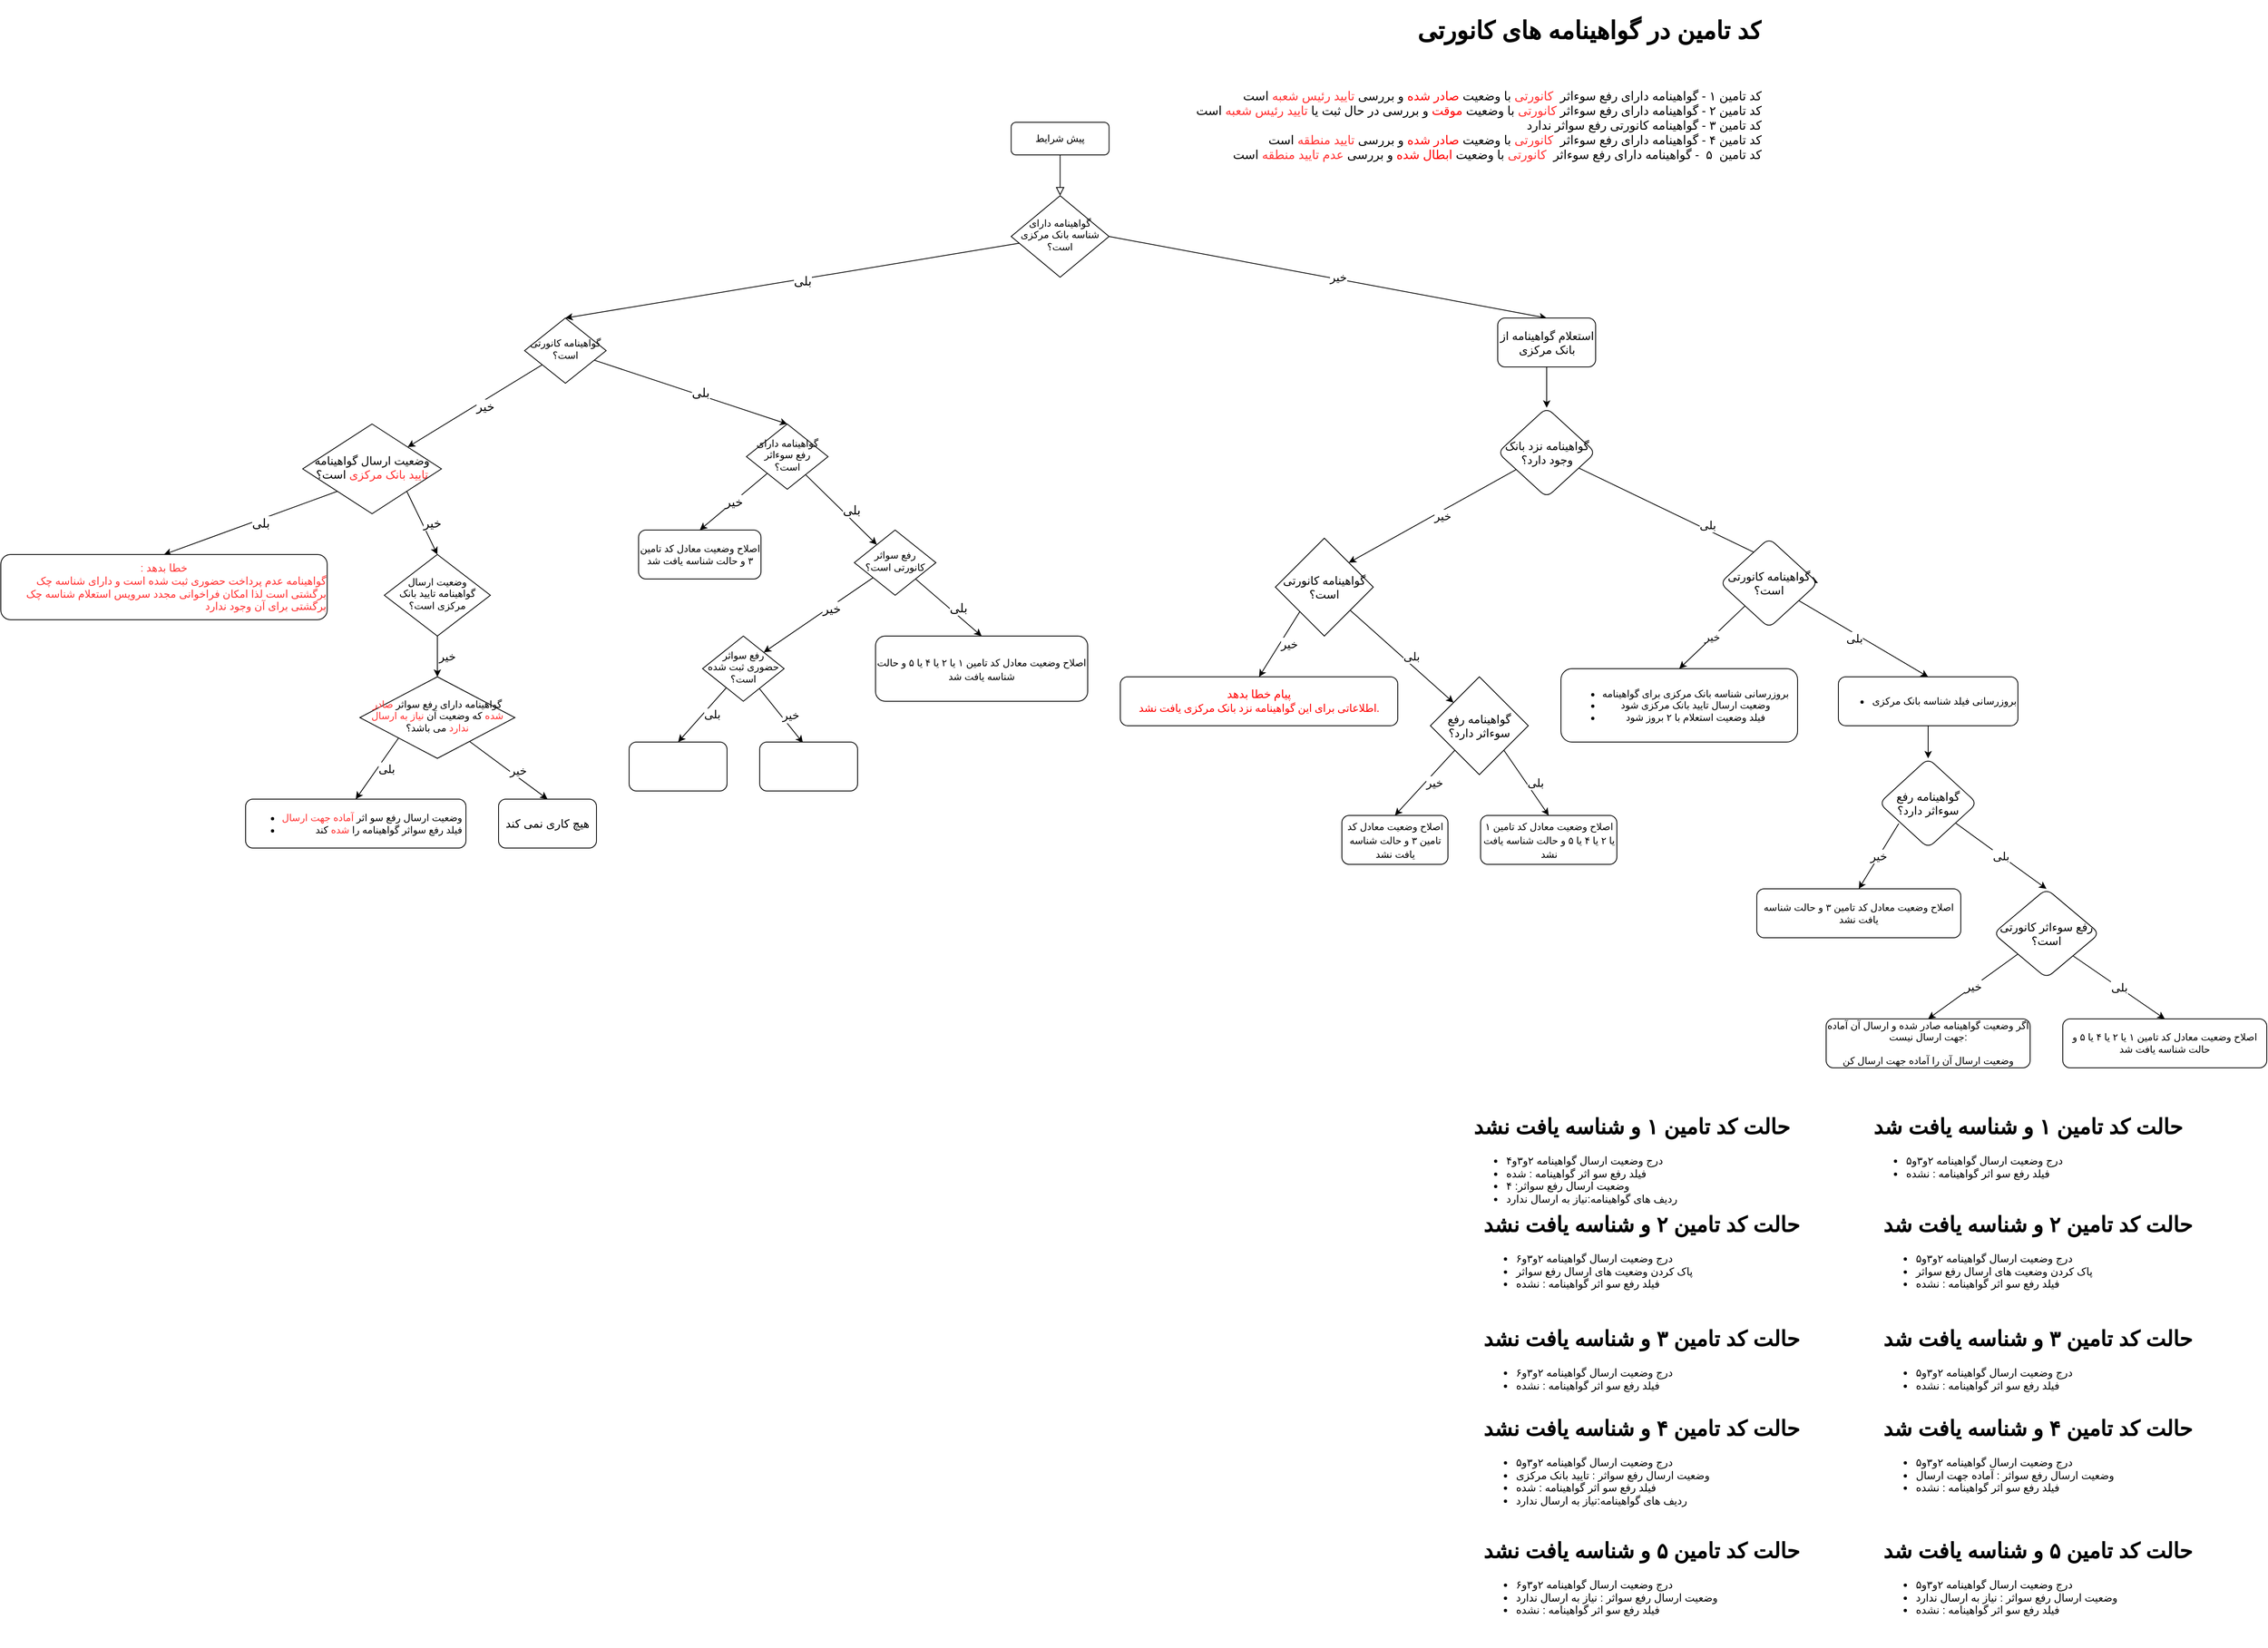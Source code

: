 <mxfile version="14.5.3" type="github">
  <diagram id="C5RBs43oDa-KdzZeNtuy" name="Page-1">
    <mxGraphModel dx="1873" dy="1763" grid="1" gridSize="10" guides="1" tooltips="1" connect="1" arrows="1" fold="1" page="1" pageScale="1" pageWidth="827" pageHeight="1169" math="0" shadow="0">
      <root>
        <mxCell id="WIyWlLk6GJQsqaUBKTNV-0" />
        <mxCell id="WIyWlLk6GJQsqaUBKTNV-1" parent="WIyWlLk6GJQsqaUBKTNV-0" />
        <mxCell id="8_k_hxX0hsHRm7YYxcYZ-0" value="" style="rounded=0;html=1;jettySize=auto;orthogonalLoop=1;fontSize=11;endArrow=block;endFill=0;endSize=8;strokeWidth=1;shadow=0;labelBackgroundColor=none;edgeStyle=orthogonalEdgeStyle;noEdgeStyle=1;orthogonal=1;" parent="WIyWlLk6GJQsqaUBKTNV-1" source="8_k_hxX0hsHRm7YYxcYZ-1" target="8_k_hxX0hsHRm7YYxcYZ-4" edge="1">
          <mxGeometry relative="1" as="geometry" />
        </mxCell>
        <mxCell id="8_k_hxX0hsHRm7YYxcYZ-1" value="پیش شرایط" style="rounded=1;whiteSpace=wrap;html=1;fontSize=12;glass=0;strokeWidth=1;shadow=0;" parent="WIyWlLk6GJQsqaUBKTNV-1" vertex="1">
          <mxGeometry x="918.2" y="49.998" width="120" height="40" as="geometry" />
        </mxCell>
        <mxCell id="8_k_hxX0hsHRm7YYxcYZ-2" value="بلی" style="edgeStyle=orthogonalEdgeStyle;rounded=0;sketch=0;orthogonalLoop=1;jettySize=auto;html=1;entryX=0.5;entryY=0;entryDx=0;entryDy=0;shadow=0;fontSize=15;align=left;noEdgeStyle=1;orthogonal=1;" parent="WIyWlLk6GJQsqaUBKTNV-1" source="8_k_hxX0hsHRm7YYxcYZ-4" target="8_k_hxX0hsHRm7YYxcYZ-7" edge="1">
          <mxGeometry relative="1" as="geometry" />
        </mxCell>
        <mxCell id="8_k_hxX0hsHRm7YYxcYZ-3" value="خیر" style="edgeStyle=orthogonalEdgeStyle;rounded=0;sketch=0;orthogonalLoop=1;jettySize=auto;html=1;entryX=0.5;entryY=0;entryDx=0;entryDy=0;shadow=0;fontSize=14;align=left;noEdgeStyle=1;orthogonal=1;exitX=1;exitY=0.5;exitDx=0;exitDy=0;" parent="WIyWlLk6GJQsqaUBKTNV-1" source="8_k_hxX0hsHRm7YYxcYZ-4" target="8_k_hxX0hsHRm7YYxcYZ-30" edge="1">
          <mxGeometry relative="1" as="geometry" />
        </mxCell>
        <mxCell id="8_k_hxX0hsHRm7YYxcYZ-4" value="گواهینامه دارای شناسه بانک مرکزی است؟" style="rhombus;whiteSpace=wrap;html=1;shadow=0;fontFamily=Helvetica;fontSize=12;align=center;strokeWidth=1;spacing=6;spacingTop=-4;" parent="WIyWlLk6GJQsqaUBKTNV-1" vertex="1">
          <mxGeometry x="918.2" y="139.998" width="120" height="100" as="geometry" />
        </mxCell>
        <mxCell id="8_k_hxX0hsHRm7YYxcYZ-5" value="خیر" style="edgeStyle=orthogonalEdgeStyle;rounded=0;sketch=0;orthogonalLoop=1;jettySize=auto;html=1;shadow=0;fontSize=15;align=left;noEdgeStyle=1;orthogonal=1;" parent="WIyWlLk6GJQsqaUBKTNV-1" source="8_k_hxX0hsHRm7YYxcYZ-7" target="8_k_hxX0hsHRm7YYxcYZ-14" edge="1">
          <mxGeometry relative="1" as="geometry" />
        </mxCell>
        <mxCell id="8_k_hxX0hsHRm7YYxcYZ-6" value="بلی" style="edgeStyle=orthogonalEdgeStyle;rounded=0;sketch=0;orthogonalLoop=1;jettySize=auto;html=1;entryX=0.5;entryY=0;entryDx=0;entryDy=0;shadow=0;fontSize=15;align=left;noEdgeStyle=1;orthogonal=1;" parent="WIyWlLk6GJQsqaUBKTNV-1" source="8_k_hxX0hsHRm7YYxcYZ-7" target="8_k_hxX0hsHRm7YYxcYZ-10" edge="1">
          <mxGeometry relative="1" as="geometry" />
        </mxCell>
        <mxCell id="8_k_hxX0hsHRm7YYxcYZ-7" value="گواهینامه کانورتی است؟" style="rhombus;whiteSpace=wrap;html=1;shadow=0;fontFamily=Helvetica;fontSize=12;align=center;strokeWidth=1;spacing=6;spacingTop=-4;" parent="WIyWlLk6GJQsqaUBKTNV-1" vertex="1">
          <mxGeometry x="321.9" y="289.998" width="100" height="80" as="geometry" />
        </mxCell>
        <mxCell id="8_k_hxX0hsHRm7YYxcYZ-8" value="خیر" style="edgeStyle=orthogonalEdgeStyle;rounded=0;sketch=0;orthogonalLoop=1;jettySize=auto;html=1;shadow=0;fontSize=15;align=center;entryX=0.5;entryY=0;entryDx=0;entryDy=0;noEdgeStyle=1;orthogonal=1;" parent="WIyWlLk6GJQsqaUBKTNV-1" source="8_k_hxX0hsHRm7YYxcYZ-10" target="8_k_hxX0hsHRm7YYxcYZ-11" edge="1">
          <mxGeometry relative="1" as="geometry">
            <mxPoint x="90" y="-251.78" as="targetPoint" />
          </mxGeometry>
        </mxCell>
        <mxCell id="8_k_hxX0hsHRm7YYxcYZ-9" value="بلی" style="edgeStyle=orthogonalEdgeStyle;rounded=0;sketch=0;orthogonalLoop=1;jettySize=auto;html=1;shadow=0;fontSize=15;align=left;noEdgeStyle=1;orthogonal=1;" parent="WIyWlLk6GJQsqaUBKTNV-1" source="8_k_hxX0hsHRm7YYxcYZ-10" target="8_k_hxX0hsHRm7YYxcYZ-18" edge="1">
          <mxGeometry relative="1" as="geometry" />
        </mxCell>
        <mxCell id="8_k_hxX0hsHRm7YYxcYZ-10" value="گواهینامه دارای رفع سوءاثر است؟" style="rhombus;whiteSpace=wrap;html=1;shadow=0;fontFamily=Helvetica;fontSize=12;align=center;strokeWidth=1;spacing=6;spacingTop=-4;" parent="WIyWlLk6GJQsqaUBKTNV-1" vertex="1">
          <mxGeometry x="593.8" y="419.998" width="100" height="80" as="geometry" />
        </mxCell>
        <mxCell id="8_k_hxX0hsHRm7YYxcYZ-11" value="اصلاح وضعیت معادل کد تامین ۳ و حالت شناسه یافت شد" style="rounded=1;whiteSpace=wrap;html=1;fontSize=12;glass=0;strokeWidth=1;shadow=0;" parent="WIyWlLk6GJQsqaUBKTNV-1" vertex="1">
          <mxGeometry x="461.6" y="549.998" width="150" height="60" as="geometry" />
        </mxCell>
        <mxCell id="8_k_hxX0hsHRm7YYxcYZ-12" value="بلی" style="edgeStyle=orthogonalEdgeStyle;rounded=0;sketch=0;orthogonalLoop=1;jettySize=auto;html=1;entryX=0.5;entryY=0;entryDx=0;entryDy=0;shadow=0;fontSize=15;align=left;noEdgeStyle=1;orthogonal=1;exitX=0;exitY=1;exitDx=0;exitDy=0;" parent="WIyWlLk6GJQsqaUBKTNV-1" source="8_k_hxX0hsHRm7YYxcYZ-14" target="8_k_hxX0hsHRm7YYxcYZ-21" edge="1">
          <mxGeometry relative="1" as="geometry" />
        </mxCell>
        <mxCell id="8_k_hxX0hsHRm7YYxcYZ-13" value="خیر" style="edgeStyle=orthogonalEdgeStyle;rounded=0;sketch=0;orthogonalLoop=1;jettySize=auto;html=1;shadow=0;fontSize=15;align=left;noEdgeStyle=1;orthogonal=1;exitX=1;exitY=1;exitDx=0;exitDy=0;entryX=0.5;entryY=0;entryDx=0;entryDy=0;" parent="WIyWlLk6GJQsqaUBKTNV-1" source="8_k_hxX0hsHRm7YYxcYZ-14" target="8_k_hxX0hsHRm7YYxcYZ-23" edge="1">
          <mxGeometry relative="1" as="geometry" />
        </mxCell>
        <mxCell id="8_k_hxX0hsHRm7YYxcYZ-14" value="وضعیت ارسال گواهینامه &lt;font color=&quot;#ff3333&quot; style=&quot;font-size: 14px;&quot;&gt;تایید بانک مرکزی&lt;/font&gt; است؟" style="rhombus;whiteSpace=wrap;html=1;shadow=0;fontFamily=Helvetica;fontSize=14;align=center;strokeWidth=1;spacing=6;spacingTop=-4;" parent="WIyWlLk6GJQsqaUBKTNV-1" vertex="1">
          <mxGeometry x="50" y="419.998" width="170" height="110" as="geometry" />
        </mxCell>
        <mxCell id="8_k_hxX0hsHRm7YYxcYZ-15" style="edgeStyle=orthogonalEdgeStyle;rounded=0;sketch=0;orthogonalLoop=1;jettySize=auto;html=1;entryX=1;entryY=0;entryDx=0;entryDy=0;shadow=0;fontSize=15;align=left;noEdgeStyle=1;orthogonal=1;" parent="WIyWlLk6GJQsqaUBKTNV-1" source="8_k_hxX0hsHRm7YYxcYZ-18" target="8_k_hxX0hsHRm7YYxcYZ-44" edge="1">
          <mxGeometry relative="1" as="geometry">
            <mxPoint x="50" y="-91.78" as="targetPoint" />
          </mxGeometry>
        </mxCell>
        <mxCell id="8_k_hxX0hsHRm7YYxcYZ-16" value="خیر" style="edgeLabel;html=1;align=center;verticalAlign=middle;resizable=0;points=[];fontSize=15;" parent="8_k_hxX0hsHRm7YYxcYZ-15" vertex="1" connectable="0">
          <mxGeometry x="-0.217" y="2" relative="1" as="geometry">
            <mxPoint as="offset" />
          </mxGeometry>
        </mxCell>
        <mxCell id="8_k_hxX0hsHRm7YYxcYZ-17" value="بلی" style="edgeStyle=orthogonalEdgeStyle;rounded=0;sketch=0;orthogonalLoop=1;jettySize=auto;html=1;shadow=0;fontSize=15;align=left;noEdgeStyle=1;orthogonal=1;exitX=1;exitY=1;exitDx=0;exitDy=0;entryX=0.5;entryY=0;entryDx=0;entryDy=0;" parent="WIyWlLk6GJQsqaUBKTNV-1" source="8_k_hxX0hsHRm7YYxcYZ-18" target="8_k_hxX0hsHRm7YYxcYZ-20" edge="1">
          <mxGeometry relative="1" as="geometry" />
        </mxCell>
        <mxCell id="8_k_hxX0hsHRm7YYxcYZ-18" value="رفع سواثر کانورتی است؟" style="rhombus;whiteSpace=wrap;html=1;shadow=0;fontFamily=Helvetica;fontSize=12;align=center;strokeWidth=1;spacing=6;spacingTop=-4;" parent="WIyWlLk6GJQsqaUBKTNV-1" vertex="1">
          <mxGeometry x="726" y="549.998" width="100" height="80" as="geometry" />
        </mxCell>
        <mxCell id="8_k_hxX0hsHRm7YYxcYZ-19" value="&lt;h1 style=&quot;text-align: right&quot;&gt;کد تامین در گواهینامه های کانورتی&lt;/h1&gt;&lt;div style=&quot;text-align: right&quot;&gt;&lt;br&gt;&lt;/div&gt;&lt;p&gt;&lt;/p&gt;&lt;div style=&quot;text-align: right&quot;&gt;کد تامین ۱ - گواهینامه دارای رفع سوءاثر&amp;nbsp; &lt;font color=&quot;#ff3333&quot;&gt;کانورتی&lt;/font&gt; با وضعیت &lt;font color=&quot;#ff0000&quot;&gt;صادر شده&lt;/font&gt; و بررسی &lt;font color=&quot;#ff3333&quot;&gt;تایید رئیس شعبه&lt;/font&gt; است&lt;br&gt;کد تامین ۲ - گواهینامه دارای رفع سوءاثر&amp;nbsp;&lt;font color=&quot;#ff3333&quot;&gt;کانورتی&lt;/font&gt;&amp;nbsp;با وضعیت&amp;nbsp;&lt;font color=&quot;#ff0000&quot;&gt;موقت&lt;/font&gt;&amp;nbsp;و بررسی در حال ثبت یا&amp;nbsp;&lt;font color=&quot;#ff3333&quot;&gt;تایید رئیس شعبه&lt;/font&gt;&amp;nbsp;است&lt;br&gt;کد تامین ۳ - گواهینامه کانورتی رفع سواثر ندارد&lt;br&gt;کد تامین ۴ - گواهینامه دارای رفع سوءاثر&amp;nbsp;&amp;nbsp;&lt;font color=&quot;#ff3333&quot;&gt;کانورتی&lt;/font&gt;&amp;nbsp;با وضعیت&amp;nbsp;&lt;font color=&quot;#ff0000&quot;&gt;صادر شده&lt;/font&gt;&amp;nbsp;و بررسی&amp;nbsp;&lt;font color=&quot;#ff3333&quot;&gt;تایید منطقه&lt;/font&gt;&amp;nbsp;است&lt;br&gt;کد تامین&amp;nbsp; ۵&amp;nbsp; -&amp;nbsp;گواهینامه دارای رفع سوءاثر&amp;nbsp;&amp;nbsp;&lt;font color=&quot;#ff3333&quot;&gt;کانورتی&lt;/font&gt;&amp;nbsp;با وضعیت&amp;nbsp;&lt;font color=&quot;#ff0000&quot;&gt;ابطال شده&lt;/font&gt;&amp;nbsp;و بررسی &lt;font color=&quot;#ff3333&quot;&gt;عدم&amp;nbsp;&lt;/font&gt;&lt;font color=&quot;#ff3333&quot;&gt;تایید منطقه&lt;/font&gt;&amp;nbsp;است&lt;/div&gt;&lt;p&gt;&lt;/p&gt;" style="text;html=1;strokeColor=none;fillColor=none;spacing=5;spacingTop=-20;whiteSpace=wrap;overflow=hidden;rounded=0;fontSize=15;" parent="WIyWlLk6GJQsqaUBKTNV-1" vertex="1">
          <mxGeometry x="1140" y="-90" width="720" height="230" as="geometry" />
        </mxCell>
        <mxCell id="8_k_hxX0hsHRm7YYxcYZ-20" value="&lt;span style=&quot;font-size: 12px&quot;&gt;اصلاح وضعیت معادل کد تامین ۱ یا ۲ یا ۴ یا ۵ و حالت شناسه یافت شد&lt;/span&gt;" style="rounded=1;whiteSpace=wrap;html=1;fontSize=14;glass=0;strokeWidth=1;shadow=0;" parent="WIyWlLk6GJQsqaUBKTNV-1" vertex="1">
          <mxGeometry x="752" y="679.998" width="260" height="80" as="geometry" />
        </mxCell>
        <mxCell id="8_k_hxX0hsHRm7YYxcYZ-21" value=":&amp;nbsp;خطا بدهد&lt;br style=&quot;font-size: 13px;&quot;&gt;&lt;div style=&quot;text-align: right; font-size: 13px;&quot;&gt;&lt;span style=&quot;font-size: 13px;&quot;&gt;گواهینامه عدم پرداخت حضوری ثبت شده است و دارای شناسه چک برگشتی است لذا امکان فراخوانی مجدد سرویس استعلام شناسه چک برگشتی برای آن وجود ندارد&lt;/span&gt;&lt;/div&gt;" style="rounded=1;whiteSpace=wrap;html=1;fontSize=13;align=center;fontColor=#FF3333;" parent="WIyWlLk6GJQsqaUBKTNV-1" vertex="1">
          <mxGeometry x="-320" y="580" width="400" height="80" as="geometry" />
        </mxCell>
        <mxCell id="8_k_hxX0hsHRm7YYxcYZ-22" value="خیر" style="edgeStyle=orthogonalEdgeStyle;rounded=0;sketch=0;orthogonalLoop=1;jettySize=auto;html=1;shadow=0;fontSize=14;align=left;noEdgeStyle=1;orthogonal=1;" parent="WIyWlLk6GJQsqaUBKTNV-1" source="8_k_hxX0hsHRm7YYxcYZ-23" target="8_k_hxX0hsHRm7YYxcYZ-26" edge="1">
          <mxGeometry relative="1" as="geometry" />
        </mxCell>
        <mxCell id="8_k_hxX0hsHRm7YYxcYZ-23" value="وضعیت ارسال گواهینامه تایید بانک مرکزی است؟" style="rhombus;whiteSpace=wrap;html=1;shadow=0;fontFamily=Helvetica;fontSize=12;align=center;strokeWidth=1;spacing=6;spacingTop=-4;" parent="WIyWlLk6GJQsqaUBKTNV-1" vertex="1">
          <mxGeometry x="150" y="579.998" width="130" height="100" as="geometry" />
        </mxCell>
        <mxCell id="8_k_hxX0hsHRm7YYxcYZ-24" value="بلی" style="edgeStyle=orthogonalEdgeStyle;rounded=0;sketch=0;orthogonalLoop=1;jettySize=auto;html=1;shadow=0;fontSize=14;align=left;noEdgeStyle=1;orthogonal=1;entryX=0.5;entryY=0;entryDx=0;entryDy=0;exitX=0;exitY=1;exitDx=0;exitDy=0;" parent="WIyWlLk6GJQsqaUBKTNV-1" source="8_k_hxX0hsHRm7YYxcYZ-26" target="8_k_hxX0hsHRm7YYxcYZ-27" edge="1">
          <mxGeometry relative="1" as="geometry" />
        </mxCell>
        <mxCell id="8_k_hxX0hsHRm7YYxcYZ-25" value="خیر" style="edgeStyle=orthogonalEdgeStyle;rounded=0;sketch=0;orthogonalLoop=1;jettySize=auto;html=1;shadow=0;fontSize=14;align=left;entryX=0.5;entryY=0;entryDx=0;entryDy=0;noEdgeStyle=1;orthogonal=1;" parent="WIyWlLk6GJQsqaUBKTNV-1" source="8_k_hxX0hsHRm7YYxcYZ-26" target="8_k_hxX0hsHRm7YYxcYZ-28" edge="1">
          <mxGeometry relative="1" as="geometry">
            <mxPoint x="-405" y="-281.78" as="targetPoint" />
          </mxGeometry>
        </mxCell>
        <mxCell id="8_k_hxX0hsHRm7YYxcYZ-26" value="گواهینامه دارای رفع سواثر &lt;font color=&quot;#ff3333&quot;&gt;صادر شده&lt;/font&gt; که وضعیت آن &lt;font color=&quot;#ff3333&quot;&gt;نیاز به ارسال ندارد&lt;/font&gt; می باشد؟" style="rhombus;whiteSpace=wrap;html=1;shadow=0;fontFamily=Helvetica;fontSize=12;align=center;strokeWidth=1;spacing=6;spacingTop=-4;" parent="WIyWlLk6GJQsqaUBKTNV-1" vertex="1">
          <mxGeometry x="120" y="729.998" width="190" height="100" as="geometry" />
        </mxCell>
        <mxCell id="8_k_hxX0hsHRm7YYxcYZ-27" value="&lt;ul&gt;&lt;li style=&quot;text-align: right ; font-size: 12px&quot;&gt;وضعیت ارسال رفع سو اثر &lt;font color=&quot;#ff3333&quot;&gt;آماده جهت ارسال&lt;/font&gt;&lt;/li&gt;&lt;li style=&quot;text-align: right ; font-size: 12px&quot;&gt;فیلد رفع سواثر گواهینامه را &lt;font color=&quot;#ff3333&quot;&gt;شده&lt;/font&gt; کند&lt;/li&gt;&lt;/ul&gt;" style="rounded=1;whiteSpace=wrap;html=1;fontSize=14;" parent="WIyWlLk6GJQsqaUBKTNV-1" vertex="1">
          <mxGeometry x="-20" y="880" width="270" height="60" as="geometry" />
        </mxCell>
        <mxCell id="8_k_hxX0hsHRm7YYxcYZ-28" value="هیچ کاری نمی کند" style="rounded=1;whiteSpace=wrap;html=1;fontSize=14;" parent="WIyWlLk6GJQsqaUBKTNV-1" vertex="1">
          <mxGeometry x="290" y="879.998" width="120" height="60" as="geometry" />
        </mxCell>
        <mxCell id="8_k_hxX0hsHRm7YYxcYZ-29" value="" style="edgeStyle=orthogonalEdgeStyle;rounded=0;sketch=0;orthogonalLoop=1;jettySize=auto;html=1;shadow=0;fontSize=14;align=left;entryX=0.5;entryY=0;entryDx=0;entryDy=0;noEdgeStyle=1;orthogonal=1;" parent="WIyWlLk6GJQsqaUBKTNV-1" source="8_k_hxX0hsHRm7YYxcYZ-30" target="8_k_hxX0hsHRm7YYxcYZ-32" edge="1">
          <mxGeometry relative="1" as="geometry" />
        </mxCell>
        <mxCell id="8_k_hxX0hsHRm7YYxcYZ-30" value="استعلام گواهینامه از بانک مرکزی" style="rounded=1;whiteSpace=wrap;html=1;fontSize=14;" parent="WIyWlLk6GJQsqaUBKTNV-1" vertex="1">
          <mxGeometry x="1514.5" y="289.998" width="120" height="60" as="geometry" />
        </mxCell>
        <mxCell id="8_k_hxX0hsHRm7YYxcYZ-31" value="خیر" style="edgeStyle=orthogonalEdgeStyle;rounded=0;sketch=0;orthogonalLoop=1;jettySize=auto;html=1;shadow=0;fontSize=14;align=left;entryX=1;entryY=0;entryDx=0;entryDy=0;noEdgeStyle=1;orthogonal=1;" parent="WIyWlLk6GJQsqaUBKTNV-1" source="8_k_hxX0hsHRm7YYxcYZ-32" target="8_k_hxX0hsHRm7YYxcYZ-35" edge="1">
          <mxGeometry relative="1" as="geometry">
            <mxPoint x="-230" y="-811.78" as="targetPoint" />
          </mxGeometry>
        </mxCell>
        <mxCell id="8_k_hxX0hsHRm7YYxcYZ-48" value="بلی" style="edgeStyle=orthogonalEdgeStyle;rounded=0;orthogonalLoop=1;jettySize=auto;html=1;entryX=1;entryY=0.5;entryDx=0;entryDy=0;fontSize=14;align=left;noEdgeStyle=1;orthogonal=1;" parent="WIyWlLk6GJQsqaUBKTNV-1" source="8_k_hxX0hsHRm7YYxcYZ-32" target="8_k_hxX0hsHRm7YYxcYZ-47" edge="1">
          <mxGeometry relative="1" as="geometry" />
        </mxCell>
        <mxCell id="8_k_hxX0hsHRm7YYxcYZ-32" value="گواهینامه نزد بانک وجود دارد؟" style="rhombus;whiteSpace=wrap;html=1;rounded=1;fontSize=14;" parent="WIyWlLk6GJQsqaUBKTNV-1" vertex="1">
          <mxGeometry x="1514.5" y="399.998" width="120" height="110" as="geometry" />
        </mxCell>
        <mxCell id="8_k_hxX0hsHRm7YYxcYZ-33" value="خیر" style="edgeStyle=orthogonalEdgeStyle;rounded=0;sketch=0;orthogonalLoop=1;jettySize=auto;html=1;shadow=0;fontSize=14;align=left;noEdgeStyle=1;orthogonal=1;exitX=0;exitY=1;exitDx=0;exitDy=0;entryX=0.5;entryY=0;entryDx=0;entryDy=0;" parent="WIyWlLk6GJQsqaUBKTNV-1" source="8_k_hxX0hsHRm7YYxcYZ-35" target="8_k_hxX0hsHRm7YYxcYZ-36" edge="1">
          <mxGeometry relative="1" as="geometry" />
        </mxCell>
        <mxCell id="8_k_hxX0hsHRm7YYxcYZ-34" value="بلی" style="edgeStyle=orthogonalEdgeStyle;rounded=0;sketch=0;orthogonalLoop=1;jettySize=auto;html=1;shadow=0;fontSize=14;align=left;noEdgeStyle=1;orthogonal=1;" parent="WIyWlLk6GJQsqaUBKTNV-1" source="8_k_hxX0hsHRm7YYxcYZ-35" target="8_k_hxX0hsHRm7YYxcYZ-39" edge="1">
          <mxGeometry relative="1" as="geometry" />
        </mxCell>
        <mxCell id="8_k_hxX0hsHRm7YYxcYZ-35" value="گواهینامه کانورتی است؟" style="rhombus;whiteSpace=wrap;html=1;fontSize=14;" parent="WIyWlLk6GJQsqaUBKTNV-1" vertex="1">
          <mxGeometry x="1242" y="559.998" width="120" height="120" as="geometry" />
        </mxCell>
        <mxCell id="8_k_hxX0hsHRm7YYxcYZ-36" value="پیام خطا بدهد&lt;br&gt;&lt;div style=&quot;font-size: 9.8pt;&quot;&gt;&lt;span style=&quot;background-color: rgb(255 , 255 , 255)&quot;&gt;اطلاعاتی برای این گواهینامه نزد بانک مرکزی یافت نشد&lt;span style=&quot;&quot;&gt;.&lt;/span&gt;&lt;/span&gt;&lt;/div&gt;" style="rounded=1;whiteSpace=wrap;html=1;fontSize=14;fontColor=#FF0000;fontFamily=Tahoma;" parent="WIyWlLk6GJQsqaUBKTNV-1" vertex="1">
          <mxGeometry x="1052" y="729.998" width="340" height="60" as="geometry" />
        </mxCell>
        <mxCell id="8_k_hxX0hsHRm7YYxcYZ-37" value="خیر" style="edgeStyle=orthogonalEdgeStyle;rounded=0;sketch=0;orthogonalLoop=1;jettySize=auto;html=1;entryX=0.5;entryY=0;entryDx=0;entryDy=0;shadow=0;fontSize=14;align=left;noEdgeStyle=1;orthogonal=1;exitX=0;exitY=1;exitDx=0;exitDy=0;" parent="WIyWlLk6GJQsqaUBKTNV-1" source="8_k_hxX0hsHRm7YYxcYZ-39" target="8_k_hxX0hsHRm7YYxcYZ-40" edge="1">
          <mxGeometry relative="1" as="geometry" />
        </mxCell>
        <mxCell id="8_k_hxX0hsHRm7YYxcYZ-38" value="بلی" style="edgeStyle=orthogonalEdgeStyle;rounded=0;sketch=0;orthogonalLoop=1;jettySize=auto;html=1;shadow=0;fontSize=14;fontColor=#000000;align=left;noEdgeStyle=1;orthogonal=1;exitX=1;exitY=1;exitDx=0;exitDy=0;entryX=0.5;entryY=0;entryDx=0;entryDy=0;" parent="WIyWlLk6GJQsqaUBKTNV-1" source="8_k_hxX0hsHRm7YYxcYZ-39" target="8_k_hxX0hsHRm7YYxcYZ-41" edge="1">
          <mxGeometry relative="1" as="geometry" />
        </mxCell>
        <mxCell id="8_k_hxX0hsHRm7YYxcYZ-39" value="گواهینامه رفع سوءاثر دارد؟" style="rhombus;whiteSpace=wrap;html=1;fontSize=14;" parent="WIyWlLk6GJQsqaUBKTNV-1" vertex="1">
          <mxGeometry x="1432" y="729.998" width="120" height="120" as="geometry" />
        </mxCell>
        <mxCell id="8_k_hxX0hsHRm7YYxcYZ-40" value="&lt;span style=&quot;color: rgb(0 , 0 , 0) ; font-size: 12px&quot;&gt;اصلاح وضعیت معادل کد تامین ۳ و حالت شناسه یافت نشد&lt;/span&gt;" style="rounded=1;whiteSpace=wrap;html=1;fontSize=14;fontColor=#FF0000;" parent="WIyWlLk6GJQsqaUBKTNV-1" vertex="1">
          <mxGeometry x="1323.5" y="899.998" width="130" height="60" as="geometry" />
        </mxCell>
        <mxCell id="8_k_hxX0hsHRm7YYxcYZ-41" value="&lt;span style=&quot;font-size: 12px&quot;&gt;اصلاح وضعیت معادل کد تامین ۱ یا ۲ یا ۴ یا ۵ و حالت شناسه یافت نشد&lt;/span&gt;" style="rounded=1;whiteSpace=wrap;html=1;fontSize=14;fontColor=#000000;" parent="WIyWlLk6GJQsqaUBKTNV-1" vertex="1">
          <mxGeometry x="1493.5" y="899.998" width="167" height="60" as="geometry" />
        </mxCell>
        <mxCell id="8_k_hxX0hsHRm7YYxcYZ-42" value="بلی" style="edgeStyle=orthogonalEdgeStyle;rounded=0;sketch=0;orthogonalLoop=1;jettySize=auto;html=1;entryX=0.5;entryY=0;entryDx=0;entryDy=0;shadow=0;fontFamily=Tahoma;fontSize=14;fontColor=#000000;align=left;noEdgeStyle=1;orthogonal=1;" parent="WIyWlLk6GJQsqaUBKTNV-1" source="8_k_hxX0hsHRm7YYxcYZ-44" target="8_k_hxX0hsHRm7YYxcYZ-46" edge="1">
          <mxGeometry relative="1" as="geometry" />
        </mxCell>
        <mxCell id="8_k_hxX0hsHRm7YYxcYZ-43" value="خیر" style="edgeStyle=orthogonalEdgeStyle;rounded=0;sketch=0;orthogonalLoop=1;jettySize=auto;html=1;shadow=0;fontFamily=Tahoma;fontSize=14;fontColor=#000000;align=left;noEdgeStyle=1;orthogonal=1;entryX=0.442;entryY=0.017;entryDx=0;entryDy=0;entryPerimeter=0;" parent="WIyWlLk6GJQsqaUBKTNV-1" source="8_k_hxX0hsHRm7YYxcYZ-44" target="8_k_hxX0hsHRm7YYxcYZ-45" edge="1">
          <mxGeometry relative="1" as="geometry" />
        </mxCell>
        <mxCell id="8_k_hxX0hsHRm7YYxcYZ-44" value="رفع سواثر حضوری ثبت شده است؟" style="rhombus;whiteSpace=wrap;html=1;shadow=0;fontFamily=Helvetica;fontSize=12;align=center;strokeWidth=1;spacing=6;spacingTop=-4;" parent="WIyWlLk6GJQsqaUBKTNV-1" vertex="1">
          <mxGeometry x="540" y="679.998" width="100" height="80" as="geometry" />
        </mxCell>
        <mxCell id="8_k_hxX0hsHRm7YYxcYZ-45" value="" style="rounded=1;whiteSpace=wrap;html=1;fontFamily=Tahoma;fontSize=14;fontColor=#000000;" parent="WIyWlLk6GJQsqaUBKTNV-1" vertex="1">
          <mxGeometry x="610" y="809.998" width="120" height="60" as="geometry" />
        </mxCell>
        <mxCell id="8_k_hxX0hsHRm7YYxcYZ-46" value="" style="rounded=1;whiteSpace=wrap;html=1;fontFamily=Tahoma;fontSize=14;fontColor=#000000;" parent="WIyWlLk6GJQsqaUBKTNV-1" vertex="1">
          <mxGeometry x="450.0" y="809.998" width="120" height="60" as="geometry" />
        </mxCell>
        <mxCell id="8_k_hxX0hsHRm7YYxcYZ-50" value="خیر" style="edgeStyle=orthogonalEdgeStyle;rounded=0;orthogonalLoop=1;jettySize=auto;html=1;fontSize=13;noEdgeStyle=1;orthogonal=1;entryX=0.5;entryY=0;entryDx=0;entryDy=0;" parent="WIyWlLk6GJQsqaUBKTNV-1" source="8_k_hxX0hsHRm7YYxcYZ-47" target="8_k_hxX0hsHRm7YYxcYZ-49" edge="1">
          <mxGeometry relative="1" as="geometry" />
        </mxCell>
        <mxCell id="8_k_hxX0hsHRm7YYxcYZ-52" value="بلی" style="edgeStyle=orthogonalEdgeStyle;rounded=0;orthogonalLoop=1;jettySize=auto;html=1;align=right;fontSize=14;noEdgeStyle=1;orthogonal=1;entryX=0.5;entryY=0;entryDx=0;entryDy=0;" parent="WIyWlLk6GJQsqaUBKTNV-1" source="8_k_hxX0hsHRm7YYxcYZ-47" target="AXukRkckfFt8inNndeIy-1" edge="1">
          <mxGeometry relative="1" as="geometry">
            <mxPoint x="1970" y="710" as="targetPoint" />
          </mxGeometry>
        </mxCell>
        <mxCell id="8_k_hxX0hsHRm7YYxcYZ-47" value="گواهینامه کانورتی است؟" style="rhombus;whiteSpace=wrap;html=1;rounded=1;fontSize=14;" parent="WIyWlLk6GJQsqaUBKTNV-1" vertex="1">
          <mxGeometry x="1787" y="559.998" width="120" height="110" as="geometry" />
        </mxCell>
        <mxCell id="8_k_hxX0hsHRm7YYxcYZ-49" value="&lt;ul&gt;&lt;li&gt;بروزرسانی شناسه بانک مرکزی برای گواهینامه&lt;/li&gt;&lt;li&gt;وضعیت ارسال تایید بانک مرکزی شود&lt;/li&gt;&lt;li&gt;فیلد وضعیت استعلام با ۲ بروز شود&lt;/li&gt;&lt;/ul&gt;" style="rounded=1;whiteSpace=wrap;html=1;" parent="WIyWlLk6GJQsqaUBKTNV-1" vertex="1">
          <mxGeometry x="1592" y="719.998" width="290" height="90" as="geometry" />
        </mxCell>
        <mxCell id="8_k_hxX0hsHRm7YYxcYZ-54" value="خیر" style="edgeStyle=orthogonalEdgeStyle;rounded=0;orthogonalLoop=1;jettySize=auto;html=1;entryX=0.5;entryY=0;entryDx=0;entryDy=0;fontSize=14;noEdgeStyle=1;orthogonal=1;exitX=0.2;exitY=0.727;exitDx=0;exitDy=0;exitPerimeter=0;" parent="WIyWlLk6GJQsqaUBKTNV-1" source="8_k_hxX0hsHRm7YYxcYZ-51" target="8_k_hxX0hsHRm7YYxcYZ-53" edge="1">
          <mxGeometry relative="1" as="geometry" />
        </mxCell>
        <mxCell id="8_k_hxX0hsHRm7YYxcYZ-57" value="بلی" style="edgeStyle=orthogonalEdgeStyle;rounded=0;orthogonalLoop=1;jettySize=auto;html=1;entryX=0.5;entryY=0;entryDx=0;entryDy=0;fontSize=14;noEdgeStyle=1;orthogonal=1;" parent="WIyWlLk6GJQsqaUBKTNV-1" source="8_k_hxX0hsHRm7YYxcYZ-51" target="8_k_hxX0hsHRm7YYxcYZ-55" edge="1">
          <mxGeometry relative="1" as="geometry" />
        </mxCell>
        <mxCell id="8_k_hxX0hsHRm7YYxcYZ-51" value="گواهینامه رفع سوءاثر دارد؟" style="rhombus;whiteSpace=wrap;html=1;rounded=1;fontSize=14;" parent="WIyWlLk6GJQsqaUBKTNV-1" vertex="1">
          <mxGeometry x="1982" y="829.998" width="120" height="110" as="geometry" />
        </mxCell>
        <mxCell id="8_k_hxX0hsHRm7YYxcYZ-53" value="اصلاح وضعیت معادل کد تامین ۳ و حالت شناسه یافت نشد" style="rounded=1;whiteSpace=wrap;html=1;" parent="WIyWlLk6GJQsqaUBKTNV-1" vertex="1">
          <mxGeometry x="1832" y="989.998" width="250" height="60" as="geometry" />
        </mxCell>
        <mxCell id="8_k_hxX0hsHRm7YYxcYZ-61" value="خیر" style="edgeStyle=orthogonalEdgeStyle;rounded=0;orthogonalLoop=1;jettySize=auto;html=1;entryX=0.5;entryY=0;entryDx=0;entryDy=0;fontSize=14;noEdgeStyle=1;orthogonal=1;" parent="WIyWlLk6GJQsqaUBKTNV-1" source="8_k_hxX0hsHRm7YYxcYZ-55" target="8_k_hxX0hsHRm7YYxcYZ-58" edge="1">
          <mxGeometry relative="1" as="geometry" />
        </mxCell>
        <mxCell id="8_k_hxX0hsHRm7YYxcYZ-62" value="بلی" style="edgeStyle=orthogonalEdgeStyle;rounded=0;orthogonalLoop=1;jettySize=auto;html=1;fontSize=14;noEdgeStyle=1;orthogonal=1;exitX=1;exitY=1;exitDx=0;exitDy=0;entryX=0.5;entryY=0;entryDx=0;entryDy=0;" parent="WIyWlLk6GJQsqaUBKTNV-1" source="8_k_hxX0hsHRm7YYxcYZ-55" target="8_k_hxX0hsHRm7YYxcYZ-59" edge="1">
          <mxGeometry relative="1" as="geometry" />
        </mxCell>
        <mxCell id="8_k_hxX0hsHRm7YYxcYZ-55" value="رفع سوءاثر کانورتی است؟" style="rhombus;whiteSpace=wrap;html=1;rounded=1;fontSize=14;" parent="WIyWlLk6GJQsqaUBKTNV-1" vertex="1">
          <mxGeometry x="2122" y="989.998" width="130" height="109.5" as="geometry" />
        </mxCell>
        <mxCell id="8_k_hxX0hsHRm7YYxcYZ-58" value="اگر وضعیت گواهینامه صادر شده و ارسال آن آماده جهت ارسال نیست:&lt;br&gt;&lt;br&gt;وضعیت ارسال آن را آماده جهت ارسال کن" style="rounded=1;whiteSpace=wrap;html=1;" parent="WIyWlLk6GJQsqaUBKTNV-1" vertex="1">
          <mxGeometry x="1917" y="1149.498" width="250" height="60" as="geometry" />
        </mxCell>
        <mxCell id="8_k_hxX0hsHRm7YYxcYZ-59" value="اصلاح وضعیت معادل کد تامین ۱ یا ۲ یا ۴ یا ۵ و حالت شناسه یافت شد" style="rounded=1;whiteSpace=wrap;html=1;" parent="WIyWlLk6GJQsqaUBKTNV-1" vertex="1">
          <mxGeometry x="2207" y="1149.498" width="250" height="60" as="geometry" />
        </mxCell>
        <mxCell id="AXukRkckfFt8inNndeIy-2" style="edgeStyle=orthogonalEdgeStyle;rounded=0;orthogonalLoop=1;jettySize=auto;html=1;fontSize=12;fontColor=#000000;align=left;" edge="1" parent="WIyWlLk6GJQsqaUBKTNV-1" source="AXukRkckfFt8inNndeIy-1" target="8_k_hxX0hsHRm7YYxcYZ-51">
          <mxGeometry relative="1" as="geometry" />
        </mxCell>
        <mxCell id="AXukRkckfFt8inNndeIy-1" value="&lt;ul style=&quot;font-size: 12px&quot;&gt;&lt;li style=&quot;font-size: 12px&quot;&gt;بروزرسانی فیلد شناسه بانک مرکزی&lt;/li&gt;&lt;/ul&gt;" style="rounded=1;whiteSpace=wrap;html=1;fontSize=12;fontColor=#000000;" vertex="1" parent="WIyWlLk6GJQsqaUBKTNV-1">
          <mxGeometry x="1932" y="730" width="220" height="60" as="geometry" />
        </mxCell>
        <mxCell id="AXukRkckfFt8inNndeIy-4" value="&lt;h1&gt;حالت کد تامین ۱ و شناسه یافت شد&lt;/h1&gt;&lt;p&gt;&lt;/p&gt;&lt;ul&gt;&lt;li&gt;درج وضعیت ارسال گواهینامه ۲و۳و۵&amp;nbsp;&lt;/li&gt;&lt;li&gt;&lt;span&gt;فیلد رفع سو اثر گواهینامه : نشده&lt;/span&gt;&lt;br&gt;&lt;/li&gt;&lt;/ul&gt;&lt;p&gt;&lt;/p&gt;" style="text;html=1;strokeColor=none;fillColor=none;spacing=5;spacingTop=-20;whiteSpace=wrap;overflow=hidden;rounded=0;fontSize=13;" vertex="1" parent="WIyWlLk6GJQsqaUBKTNV-1">
          <mxGeometry x="1970" y="1260" width="460" height="100" as="geometry" />
        </mxCell>
        <mxCell id="AXukRkckfFt8inNndeIy-5" value="&lt;h1&gt;حالت کد تامین ۲ و شناسه یافت شد&lt;/h1&gt;&lt;p&gt;&lt;/p&gt;&lt;ul&gt;&lt;li&gt;درج وضعیت ارسال گواهینامه ۲و۳و۵&amp;nbsp;&lt;/li&gt;&lt;li&gt;&lt;span&gt;پاک کردن وضعیت های ارسال رفع سواثر&lt;/span&gt;&lt;br&gt;&lt;/li&gt;&lt;li&gt;فیلد رفع سو اثر گواهینامه : نشده&lt;/li&gt;&lt;/ul&gt;&lt;p&gt;&lt;/p&gt;" style="text;html=1;strokeColor=none;fillColor=none;spacing=5;spacingTop=-20;whiteSpace=wrap;overflow=hidden;rounded=0;fontSize=13;" vertex="1" parent="WIyWlLk6GJQsqaUBKTNV-1">
          <mxGeometry x="1982" y="1380" width="460" height="120" as="geometry" />
        </mxCell>
        <mxCell id="AXukRkckfFt8inNndeIy-6" value="&lt;h1&gt;حالت کد تامین ۳ و شناسه یافت شد&lt;/h1&gt;&lt;p&gt;&lt;/p&gt;&lt;ul&gt;&lt;li&gt;درج وضعیت ارسال گواهینامه ۲و۳و۵&amp;nbsp;&lt;/li&gt;&lt;li&gt;فیلد رفع سو اثر گواهینامه : نشده&lt;/li&gt;&lt;/ul&gt;&lt;p&gt;&lt;/p&gt;" style="text;html=1;strokeColor=none;fillColor=none;spacing=5;spacingTop=-20;whiteSpace=wrap;overflow=hidden;rounded=0;fontSize=13;" vertex="1" parent="WIyWlLk6GJQsqaUBKTNV-1">
          <mxGeometry x="1982" y="1520" width="460" height="110" as="geometry" />
        </mxCell>
        <mxCell id="AXukRkckfFt8inNndeIy-7" value="&lt;h1&gt;حالت کد تامین ۴ و شناسه یافت شد&lt;/h1&gt;&lt;p&gt;&lt;/p&gt;&lt;ul&gt;&lt;li&gt;درج وضعیت ارسال گواهینامه ۲و۳و۵&amp;nbsp;&lt;/li&gt;&lt;li&gt;&lt;span&gt;وضعیت ارسال رفع سواثر : آماده جهت ارسال&lt;/span&gt;&lt;br&gt;&lt;/li&gt;&lt;li&gt;فیلد رفع سو اثر گواهینامه : نشده&lt;/li&gt;&lt;/ul&gt;&lt;p&gt;&lt;/p&gt;" style="text;html=1;strokeColor=none;fillColor=none;spacing=5;spacingTop=-20;whiteSpace=wrap;overflow=hidden;rounded=0;fontSize=13;" vertex="1" parent="WIyWlLk6GJQsqaUBKTNV-1">
          <mxGeometry x="1982" y="1630" width="460" height="140" as="geometry" />
        </mxCell>
        <mxCell id="AXukRkckfFt8inNndeIy-8" value="&lt;h1&gt;حالت کد تامین ۵ و شناسه یافت شد&lt;/h1&gt;&lt;p&gt;&lt;/p&gt;&lt;ul&gt;&lt;li&gt;درج وضعیت ارسال گواهینامه ۲و۳و۵&amp;nbsp;&lt;/li&gt;&lt;li&gt;&lt;span&gt;وضعیت ارسال رفع سواثر : نیاز به ارسال ندارد&lt;/span&gt;&lt;br&gt;&lt;/li&gt;&lt;li&gt;فیلد رفع سو اثر گواهینامه : نشده&lt;/li&gt;&lt;/ul&gt;&lt;p&gt;&lt;/p&gt;" style="text;html=1;strokeColor=none;fillColor=none;spacing=5;spacingTop=-20;whiteSpace=wrap;overflow=hidden;rounded=0;fontSize=13;" vertex="1" parent="WIyWlLk6GJQsqaUBKTNV-1">
          <mxGeometry x="1982" y="1780" width="460" height="140" as="geometry" />
        </mxCell>
        <mxCell id="AXukRkckfFt8inNndeIy-9" value="&lt;h1&gt;حالت کد تامین ۱ و شناسه یافت نشد&lt;/h1&gt;&lt;p&gt;&lt;/p&gt;&lt;ul&gt;&lt;li&gt;درج وضعیت ارسال گواهینامه ۲و۳و۴&amp;nbsp;&lt;/li&gt;&lt;li&gt;&lt;span&gt;فیلد رفع سو اثر گواهینامه : شده&lt;/span&gt;&lt;br&gt;&lt;/li&gt;&lt;li&gt;&lt;span&gt;وضعیت ارسال رفع سواثر: ۴&lt;/span&gt;&lt;/li&gt;&lt;li&gt;&lt;span&gt;ردیف های گواهینامه:‌نیاز به ارسال ندارد&lt;/span&gt;&lt;/li&gt;&lt;/ul&gt;&lt;p&gt;&lt;/p&gt;" style="text;html=1;strokeColor=none;fillColor=none;spacing=5;spacingTop=-20;whiteSpace=wrap;overflow=hidden;rounded=0;fontSize=13;" vertex="1" parent="WIyWlLk6GJQsqaUBKTNV-1">
          <mxGeometry x="1480" y="1260" width="405" height="120" as="geometry" />
        </mxCell>
        <mxCell id="AXukRkckfFt8inNndeIy-10" value="&lt;h1&gt;حالت کد تامین ۲ و شناسه یافت نشد&lt;/h1&gt;&lt;p&gt;&lt;/p&gt;&lt;ul&gt;&lt;li&gt;درج وضعیت ارسال گواهینامه ۲و۳و۶&amp;nbsp;&lt;/li&gt;&lt;li&gt;&lt;span&gt;پاک کردن وضعیت های ارسال رفع سواثر&lt;/span&gt;&lt;br&gt;&lt;/li&gt;&lt;li&gt;فیلد رفع سو اثر گواهینامه : نشده&lt;/li&gt;&lt;/ul&gt;&lt;p&gt;&lt;/p&gt;" style="text;html=1;strokeColor=none;fillColor=none;spacing=5;spacingTop=-20;whiteSpace=wrap;overflow=hidden;rounded=0;fontSize=13;" vertex="1" parent="WIyWlLk6GJQsqaUBKTNV-1">
          <mxGeometry x="1492" y="1380" width="405" height="120" as="geometry" />
        </mxCell>
        <mxCell id="AXukRkckfFt8inNndeIy-11" value="&lt;h1&gt;حالت کد تامین ۳ و شناسه یافت نشد&lt;/h1&gt;&lt;p&gt;&lt;/p&gt;&lt;ul&gt;&lt;li&gt;درج وضعیت ارسال گواهینامه ۲و۳و۶&amp;nbsp;&lt;/li&gt;&lt;li&gt;فیلد رفع سو اثر گواهینامه : نشده&lt;/li&gt;&lt;/ul&gt;&lt;p&gt;&lt;/p&gt;" style="text;html=1;strokeColor=none;fillColor=none;spacing=5;spacingTop=-20;whiteSpace=wrap;overflow=hidden;rounded=0;fontSize=13;" vertex="1" parent="WIyWlLk6GJQsqaUBKTNV-1">
          <mxGeometry x="1492" y="1520" width="405" height="110" as="geometry" />
        </mxCell>
        <mxCell id="AXukRkckfFt8inNndeIy-12" value="&lt;h1&gt;حالت کد تامین ۴ و شناسه یافت نشد&lt;/h1&gt;&lt;p&gt;&lt;/p&gt;&lt;ul&gt;&lt;li&gt;درج وضعیت ارسال گواهینامه ۲و۳و۵&amp;nbsp;&lt;/li&gt;&lt;li&gt;&lt;span&gt;وضعیت ارسال رفع سواثر : تایید بانک مرکزی&lt;/span&gt;&lt;br&gt;&lt;/li&gt;&lt;li&gt;فیلد رفع سو اثر گواهینامه : شده&lt;/li&gt;&lt;li&gt;ردیف های گواهینامه:‌نیاز به ارسال ندارد&lt;/li&gt;&lt;/ul&gt;&lt;p&gt;&lt;/p&gt;" style="text;html=1;strokeColor=none;fillColor=none;spacing=5;spacingTop=-20;whiteSpace=wrap;overflow=hidden;rounded=0;fontSize=13;" vertex="1" parent="WIyWlLk6GJQsqaUBKTNV-1">
          <mxGeometry x="1492" y="1630" width="405" height="140" as="geometry" />
        </mxCell>
        <mxCell id="AXukRkckfFt8inNndeIy-13" value="&lt;h1&gt;حالت کد تامین ۵ و شناسه یافت نشد&lt;/h1&gt;&lt;p&gt;&lt;/p&gt;&lt;ul&gt;&lt;li&gt;درج وضعیت ارسال گواهینامه ۲و۳و۶&amp;nbsp;&lt;/li&gt;&lt;li&gt;&lt;span&gt;وضعیت ارسال رفع سواثر : نیاز به ارسال ندارد&lt;/span&gt;&lt;br&gt;&lt;/li&gt;&lt;li&gt;فیلد رفع سو اثر گواهینامه : نشده&lt;/li&gt;&lt;/ul&gt;&lt;p&gt;&lt;/p&gt;" style="text;html=1;strokeColor=none;fillColor=none;spacing=5;spacingTop=-20;whiteSpace=wrap;overflow=hidden;rounded=0;fontSize=13;" vertex="1" parent="WIyWlLk6GJQsqaUBKTNV-1">
          <mxGeometry x="1492" y="1780" width="405" height="140" as="geometry" />
        </mxCell>
      </root>
    </mxGraphModel>
  </diagram>
</mxfile>
